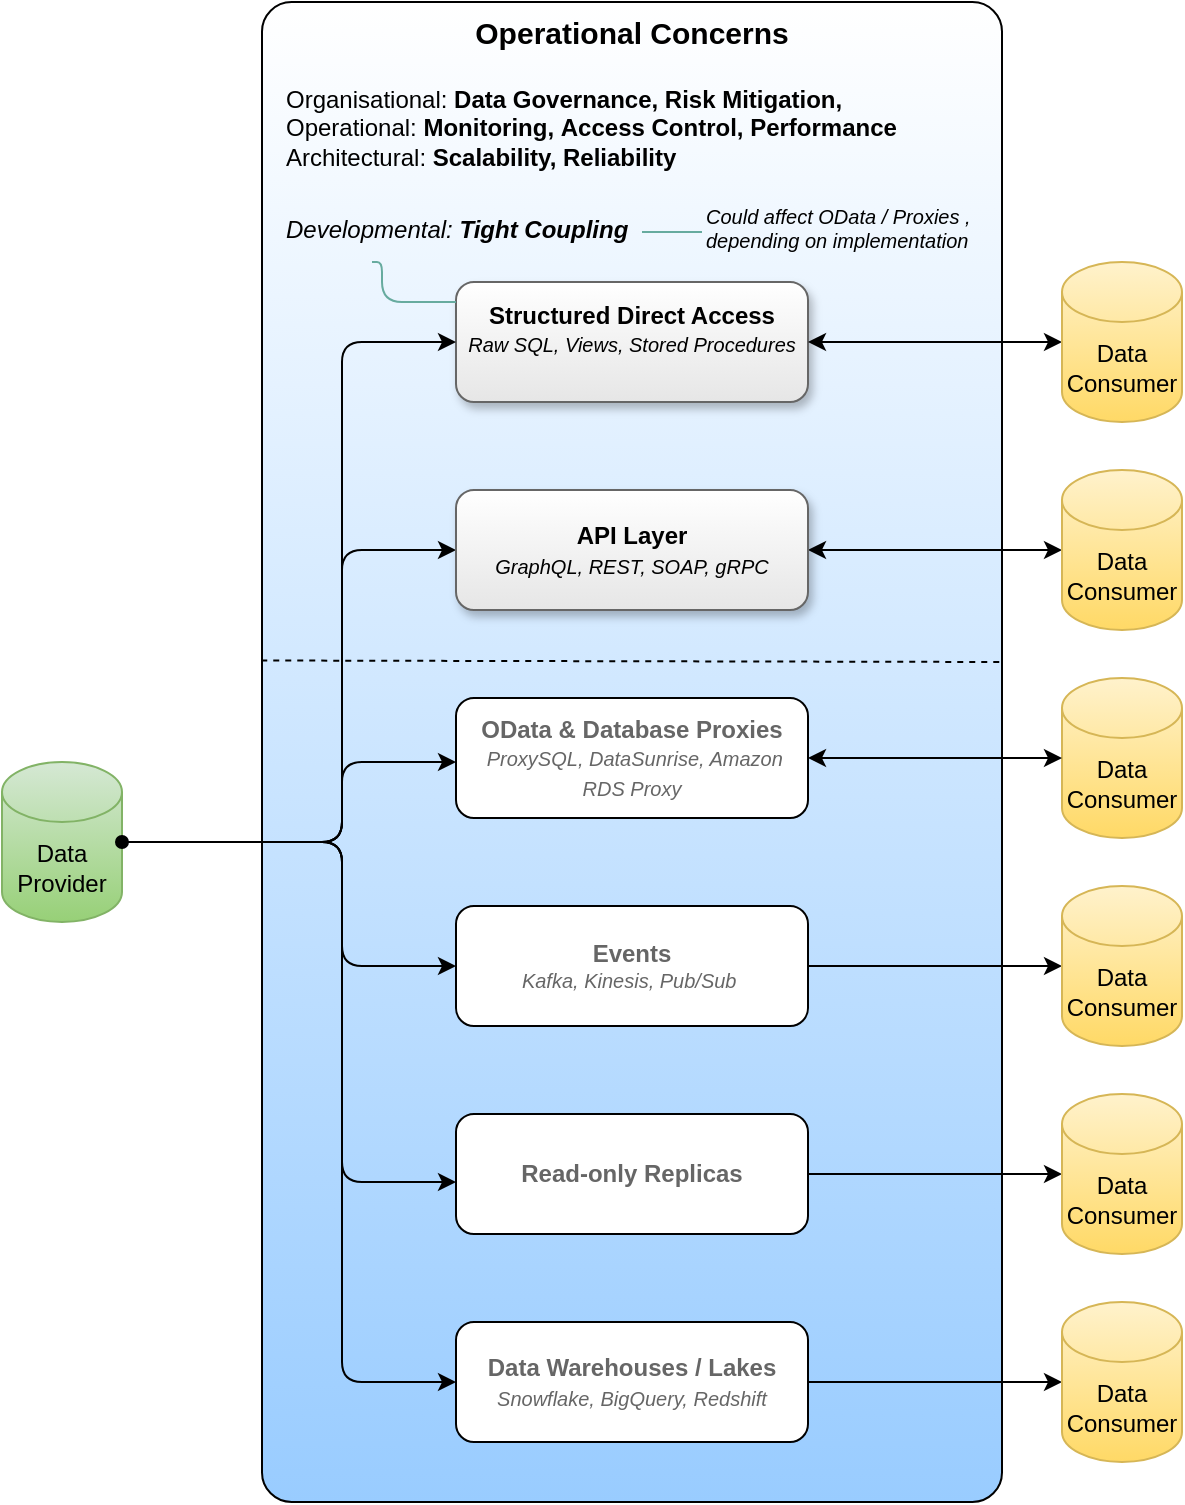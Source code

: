 <mxfile version="24.7.14">
  <diagram name="Page-1" id="mONdHRIMYKnqM0TNgiL-">
    <mxGraphModel dx="1500" dy="2062" grid="1" gridSize="10" guides="1" tooltips="1" connect="1" arrows="1" fold="1" page="1" pageScale="1" pageWidth="827" pageHeight="1169" math="0" shadow="0">
      <root>
        <mxCell id="0" />
        <mxCell id="1" parent="0" />
        <mxCell id="kMyG0eLLcCKG6U6ZfWgO-1" value="Data Provider" style="shape=cylinder3;whiteSpace=wrap;html=1;boundedLbl=1;backgroundOutline=1;size=15;fillColor=#d5e8d4;strokeColor=#82b366;gradientColor=#97d077;" vertex="1" parent="1">
          <mxGeometry x="30" y="360" width="60" height="80" as="geometry" />
        </mxCell>
        <mxCell id="kMyG0eLLcCKG6U6ZfWgO-17" value="Operational Concerns" style="rounded=1;whiteSpace=wrap;html=1;arcSize=4;horizontal=1;verticalAlign=top;gradientColor=#99CCFF;fontStyle=1;fontSize=15;" vertex="1" parent="1">
          <mxGeometry x="160" y="-20" width="370" height="750" as="geometry" />
        </mxCell>
        <mxCell id="kMyG0eLLcCKG6U6ZfWgO-2" value="&lt;b&gt;Structured Direct Access&lt;/b&gt;&lt;br&gt;&lt;i style=&quot;&quot;&gt;&lt;font style=&quot;font-size: 10px;&quot;&gt;Raw SQL, Views, Stored Procedures&lt;/font&gt;&lt;/i&gt;&lt;div style=&quot;font-size: 11px;&quot;&gt;&lt;i&gt;&lt;br&gt;&lt;/i&gt;&lt;/div&gt;" style="rounded=1;whiteSpace=wrap;html=1;shadow=1;fillColor=#FFFFFF;gradientColor=#E6E6E6;strokeColor=#666666;" vertex="1" parent="1">
          <mxGeometry x="257" y="120" width="176" height="60" as="geometry" />
        </mxCell>
        <mxCell id="kMyG0eLLcCKG6U6ZfWgO-6" value="&lt;div&gt;&lt;b style=&quot;&quot;&gt;Events&lt;/b&gt;&lt;/div&gt;&lt;div style=&quot;font-size: 10px;&quot;&gt;&lt;i&gt;Kafka, Kinesis, Pub/Sub&lt;/i&gt;&amp;nbsp;&lt;b style=&quot;&quot;&gt;&lt;/b&gt;&lt;/div&gt;" style="rounded=1;whiteSpace=wrap;html=1;fontColor=#666666;" vertex="1" parent="1">
          <mxGeometry x="257" y="432" width="176" height="60" as="geometry" />
        </mxCell>
        <mxCell id="kMyG0eLLcCKG6U6ZfWgO-7" value="&lt;div&gt;&lt;b style=&quot;&quot;&gt;Read-only Replicas&lt;/b&gt;&lt;/div&gt;" style="rounded=1;whiteSpace=wrap;html=1;fontColor=#666666;" vertex="1" parent="1">
          <mxGeometry x="257" y="536" width="176" height="60" as="geometry" />
        </mxCell>
        <mxCell id="kMyG0eLLcCKG6U6ZfWgO-8" value="&lt;div&gt;&lt;b style=&quot;&quot;&gt;Data Warehouses / Lakes&lt;/b&gt;&lt;/div&gt;&lt;div&gt;&lt;i&gt;&lt;font style=&quot;font-size: 10px;&quot;&gt;Snowflake, BigQuery, Redshift&lt;/font&gt;&lt;/i&gt;&lt;/div&gt;" style="rounded=1;whiteSpace=wrap;html=1;fontColor=#666666;" vertex="1" parent="1">
          <mxGeometry x="257" y="640" width="176" height="60" as="geometry" />
        </mxCell>
        <mxCell id="kMyG0eLLcCKG6U6ZfWgO-10" value="" style="endArrow=classic;html=1;rounded=1;edgeStyle=orthogonalEdgeStyle;" edge="1" parent="1" source="kMyG0eLLcCKG6U6ZfWgO-1" target="kMyG0eLLcCKG6U6ZfWgO-2">
          <mxGeometry width="50" height="50" relative="1" as="geometry">
            <mxPoint x="90" y="420.091" as="sourcePoint" />
            <mxPoint x="180" y="160" as="targetPoint" />
            <Array as="points">
              <mxPoint x="200" y="400" />
              <mxPoint x="200" y="150" />
            </Array>
          </mxGeometry>
        </mxCell>
        <mxCell id="kMyG0eLLcCKG6U6ZfWgO-13" value="" style="endArrow=classic;html=1;rounded=1;edgeStyle=orthogonalEdgeStyle;" edge="1" parent="1" source="kMyG0eLLcCKG6U6ZfWgO-1" target="kMyG0eLLcCKG6U6ZfWgO-6">
          <mxGeometry width="50" height="50" relative="1" as="geometry">
            <mxPoint x="90" y="420.091" as="sourcePoint" />
            <mxPoint x="300" y="180" as="targetPoint" />
            <Array as="points">
              <mxPoint x="200" y="400" />
              <mxPoint x="200" y="462" />
            </Array>
          </mxGeometry>
        </mxCell>
        <mxCell id="kMyG0eLLcCKG6U6ZfWgO-14" value="" style="endArrow=classic;html=1;rounded=1;edgeStyle=orthogonalEdgeStyle;" edge="1" parent="1" source="kMyG0eLLcCKG6U6ZfWgO-1" target="kMyG0eLLcCKG6U6ZfWgO-7">
          <mxGeometry width="50" height="50" relative="1" as="geometry">
            <mxPoint x="90" y="420.091" as="sourcePoint" />
            <mxPoint x="310" y="190" as="targetPoint" />
            <Array as="points">
              <mxPoint x="200" y="400" />
              <mxPoint x="200" y="570" />
            </Array>
          </mxGeometry>
        </mxCell>
        <mxCell id="kMyG0eLLcCKG6U6ZfWgO-18" value="" style="endArrow=classic;html=1;rounded=1;edgeStyle=orthogonalEdgeStyle;startArrow=classic;startFill=1;" edge="1" parent="1" source="kMyG0eLLcCKG6U6ZfWgO-2" target="kMyG0eLLcCKG6U6ZfWgO-21">
          <mxGeometry width="50" height="50" relative="1" as="geometry">
            <mxPoint x="170" y="360" as="sourcePoint" />
            <mxPoint x="610" y="420.091" as="targetPoint" />
            <Array as="points" />
          </mxGeometry>
        </mxCell>
        <mxCell id="kMyG0eLLcCKG6U6ZfWgO-19" value="" style="endArrow=classic;html=1;rounded=1;edgeStyle=orthogonalEdgeStyle;startArrow=oval;startFill=1;" edge="1" parent="1" source="kMyG0eLLcCKG6U6ZfWgO-1" target="kMyG0eLLcCKG6U6ZfWgO-8">
          <mxGeometry width="50" height="50" relative="1" as="geometry">
            <mxPoint x="90" y="420.091" as="sourcePoint" />
            <mxPoint x="280" y="590" as="targetPoint" />
            <Array as="points">
              <mxPoint x="200" y="400" />
              <mxPoint x="200" y="670" />
            </Array>
          </mxGeometry>
        </mxCell>
        <mxCell id="kMyG0eLLcCKG6U6ZfWgO-20" value="Organisational:&amp;nbsp;&lt;b&gt;Data Governance, Risk Mitigation,&amp;nbsp;&lt;/b&gt;&lt;div&gt;&lt;span style=&quot;background-color: initial;&quot;&gt;Operational:&amp;nbsp;&lt;b&gt;Monitoring,&amp;nbsp;&lt;/b&gt;&lt;/span&gt;&lt;b style=&quot;background-color: initial;&quot;&gt;Access Control, Performance&lt;/b&gt;&lt;/div&gt;&lt;div&gt;&lt;span style=&quot;background-color: initial;&quot;&gt;Architectural:&amp;nbsp;&lt;b&gt;Scalability,&amp;nbsp;&lt;/b&gt;&lt;/span&gt;&lt;b style=&quot;background-color: initial;&quot;&gt;Reliability&lt;/b&gt;&lt;/div&gt;&lt;div&gt;&lt;br&gt;&lt;/div&gt;" style="text;html=1;align=left;verticalAlign=middle;whiteSpace=wrap;rounded=0;" vertex="1" parent="1">
          <mxGeometry x="170" y="20" width="320" height="60" as="geometry" />
        </mxCell>
        <mxCell id="kMyG0eLLcCKG6U6ZfWgO-21" value="Data Consumer" style="shape=cylinder3;whiteSpace=wrap;html=1;boundedLbl=1;backgroundOutline=1;size=15;fillColor=#fff2cc;strokeColor=#d6b656;gradientColor=#ffd966;" vertex="1" parent="1">
          <mxGeometry x="560" y="110" width="60" height="80" as="geometry" />
        </mxCell>
        <mxCell id="kMyG0eLLcCKG6U6ZfWgO-22" value="" style="endArrow=classic;html=1;rounded=1;edgeStyle=orthogonalEdgeStyle;strokeColor=default;align=center;verticalAlign=middle;fontFamily=Helvetica;fontSize=11;fontColor=default;labelBackgroundColor=default;startArrow=classic;startFill=1;" edge="1" parent="1" target="kMyG0eLLcCKG6U6ZfWgO-5" source="kMyG0eLLcCKG6U6ZfWgO-23">
          <mxGeometry width="50" height="50" relative="1" as="geometry">
            <mxPoint x="446" y="250" as="sourcePoint" />
            <mxPoint x="610" y="520.091" as="targetPoint" />
            <Array as="points" />
          </mxGeometry>
        </mxCell>
        <mxCell id="kMyG0eLLcCKG6U6ZfWgO-23" value="Data Consumer" style="shape=cylinder3;whiteSpace=wrap;html=1;boundedLbl=1;backgroundOutline=1;size=15;fillColor=#fff2cc;strokeColor=#d6b656;gradientColor=#ffd966;" vertex="1" parent="1">
          <mxGeometry x="560" y="214" width="60" height="80" as="geometry" />
        </mxCell>
        <mxCell id="kMyG0eLLcCKG6U6ZfWgO-25" value="Data Consumer" style="shape=cylinder3;whiteSpace=wrap;html=1;boundedLbl=1;backgroundOutline=1;size=15;fillColor=#fff2cc;strokeColor=#d6b656;gradientColor=#ffd966;" vertex="1" parent="1">
          <mxGeometry x="560" y="318" width="60" height="80" as="geometry" />
        </mxCell>
        <mxCell id="kMyG0eLLcCKG6U6ZfWgO-26" value="" style="endArrow=classic;html=1;rounded=1;edgeStyle=orthogonalEdgeStyle;" edge="1" parent="1" target="kMyG0eLLcCKG6U6ZfWgO-27" source="kMyG0eLLcCKG6U6ZfWgO-6">
          <mxGeometry width="50" height="50" relative="1" as="geometry">
            <mxPoint x="446" y="460" as="sourcePoint" />
            <mxPoint x="610" y="730.091" as="targetPoint" />
            <Array as="points" />
          </mxGeometry>
        </mxCell>
        <mxCell id="kMyG0eLLcCKG6U6ZfWgO-27" value="Data Consumer" style="shape=cylinder3;whiteSpace=wrap;html=1;boundedLbl=1;backgroundOutline=1;size=15;fillColor=#fff2cc;strokeColor=#d6b656;gradientColor=#ffd966;" vertex="1" parent="1">
          <mxGeometry x="560" y="422" width="60" height="80" as="geometry" />
        </mxCell>
        <mxCell id="kMyG0eLLcCKG6U6ZfWgO-28" value="" style="endArrow=classic;html=1;rounded=1;edgeStyle=orthogonalEdgeStyle;" edge="1" parent="1" target="kMyG0eLLcCKG6U6ZfWgO-29" source="kMyG0eLLcCKG6U6ZfWgO-7">
          <mxGeometry width="50" height="50" relative="1" as="geometry">
            <mxPoint x="446" y="570" as="sourcePoint" />
            <mxPoint x="610" y="840.091" as="targetPoint" />
            <Array as="points" />
          </mxGeometry>
        </mxCell>
        <mxCell id="kMyG0eLLcCKG6U6ZfWgO-29" value="Data Consumer" style="shape=cylinder3;whiteSpace=wrap;html=1;boundedLbl=1;backgroundOutline=1;size=15;fillColor=#fff2cc;strokeColor=#d6b656;gradientColor=#ffd966;" vertex="1" parent="1">
          <mxGeometry x="560" y="526" width="60" height="80" as="geometry" />
        </mxCell>
        <mxCell id="kMyG0eLLcCKG6U6ZfWgO-30" value="" style="endArrow=classic;html=1;rounded=1;edgeStyle=orthogonalEdgeStyle;" edge="1" parent="1" target="kMyG0eLLcCKG6U6ZfWgO-31" source="kMyG0eLLcCKG6U6ZfWgO-8">
          <mxGeometry width="50" height="50" relative="1" as="geometry">
            <mxPoint x="446" y="690" as="sourcePoint" />
            <mxPoint x="610" y="960.091" as="targetPoint" />
            <Array as="points" />
          </mxGeometry>
        </mxCell>
        <mxCell id="kMyG0eLLcCKG6U6ZfWgO-31" value="Data Consumer" style="shape=cylinder3;whiteSpace=wrap;html=1;boundedLbl=1;backgroundOutline=1;size=15;fillColor=#fff2cc;strokeColor=#d6b656;gradientColor=#ffd966;" vertex="1" parent="1">
          <mxGeometry x="560" y="630" width="60" height="80" as="geometry" />
        </mxCell>
        <mxCell id="kMyG0eLLcCKG6U6ZfWgO-33" value="&lt;span style=&quot;forced-color-adjust: none; color: rgb(0, 0, 0); font-family: Helvetica; font-size: 12px; font-variant-ligatures: normal; font-variant-caps: normal; font-weight: 400; letter-spacing: normal; orphans: 2; text-align: left; text-indent: 0px; text-transform: none; widows: 2; word-spacing: 0px; -webkit-text-stroke-width: 0px; white-space: normal; background-color: initial; text-decoration-thickness: initial; text-decoration-style: initial; text-decoration-color: initial;&quot;&gt;Developmental:&lt;span&gt;&amp;nbsp;&lt;/span&gt;&lt;/span&gt;&lt;b style=&quot;forced-color-adjust: none; color: rgb(0, 0, 0); font-family: Helvetica; font-size: 12px; font-variant-ligatures: normal; font-variant-caps: normal; letter-spacing: normal; orphans: 2; text-align: left; text-indent: 0px; text-transform: none; widows: 2; word-spacing: 0px; -webkit-text-stroke-width: 0px; white-space: normal; background-color: initial; text-decoration-thickness: initial; text-decoration-style: initial; text-decoration-color: initial;&quot;&gt;Tight Coupling&lt;/b&gt;" style="text;whiteSpace=wrap;html=1;fontStyle=2" vertex="1" parent="1">
          <mxGeometry x="170" y="80" width="180" height="30" as="geometry" />
        </mxCell>
        <mxCell id="kMyG0eLLcCKG6U6ZfWgO-35" value="" style="endArrow=none;html=1;strokeWidth=1;rounded=1;edgeStyle=orthogonalEdgeStyle;strokeColor=#67AB9F;curved=0;entryX=0.25;entryY=1;entryDx=0;entryDy=0;" edge="1" parent="1" source="kMyG0eLLcCKG6U6ZfWgO-2" target="kMyG0eLLcCKG6U6ZfWgO-33">
          <mxGeometry width="50" height="50" relative="1" as="geometry">
            <mxPoint x="702" y="120" as="sourcePoint" />
            <mxPoint x="352.857" y="100" as="targetPoint" />
            <Array as="points">
              <mxPoint x="220" y="130" />
            </Array>
          </mxGeometry>
        </mxCell>
        <mxCell id="kMyG0eLLcCKG6U6ZfWgO-36" value="Could affect OData / Proxies , depending on implementation" style="text;whiteSpace=wrap;html=1;fontStyle=2;fontSize=10;" vertex="1" parent="1">
          <mxGeometry x="380" y="75" width="140" height="40" as="geometry" />
        </mxCell>
        <mxCell id="kMyG0eLLcCKG6U6ZfWgO-37" value="" style="endArrow=none;html=1;strokeWidth=1;rounded=1;edgeStyle=orthogonalEdgeStyle;strokeColor=#67AB9F;curved=0;" edge="1" parent="1" source="kMyG0eLLcCKG6U6ZfWgO-36" target="kMyG0eLLcCKG6U6ZfWgO-33">
          <mxGeometry width="50" height="50" relative="1" as="geometry">
            <mxPoint x="410" y="130" as="sourcePoint" />
            <mxPoint x="362.857" y="110" as="targetPoint" />
            <Array as="points" />
          </mxGeometry>
        </mxCell>
        <mxCell id="kMyG0eLLcCKG6U6ZfWgO-38" value="" style="endArrow=classic;html=1;rounded=1;edgeStyle=orthogonalEdgeStyle;" edge="1" parent="1" source="kMyG0eLLcCKG6U6ZfWgO-1" target="kMyG0eLLcCKG6U6ZfWgO-5">
          <mxGeometry width="50" height="50" relative="1" as="geometry">
            <mxPoint x="90" y="400" as="sourcePoint" />
            <mxPoint x="378" y="362" as="targetPoint" />
            <Array as="points">
              <mxPoint x="200" y="400" />
            </Array>
          </mxGeometry>
        </mxCell>
        <mxCell id="kMyG0eLLcCKG6U6ZfWgO-5" value="&lt;div&gt;&lt;b style=&quot;&quot;&gt;API Layer&lt;/b&gt;&lt;/div&gt;&lt;div&gt;&lt;i&gt;&lt;font style=&quot;font-size: 10px;&quot;&gt;GraphQL, REST, SOAP, gRPC&lt;/font&gt;&lt;/i&gt;&lt;/div&gt;" style="rounded=1;whiteSpace=wrap;html=1;fillColor=#FFFFFF;gradientColor=#E6E6E6;strokeColor=#666666;shadow=1;align=center;verticalAlign=middle;fontFamily=Helvetica;fontSize=12;fontColor=default;" vertex="1" parent="1">
          <mxGeometry x="257" y="224" width="176" height="60" as="geometry" />
        </mxCell>
        <mxCell id="kMyG0eLLcCKG6U6ZfWgO-39" value="" style="endArrow=classic;html=1;rounded=1;edgeStyle=orthogonalEdgeStyle;" edge="1" parent="1" source="kMyG0eLLcCKG6U6ZfWgO-1" target="kMyG0eLLcCKG6U6ZfWgO-4">
          <mxGeometry width="50" height="50" relative="1" as="geometry">
            <mxPoint x="90" y="400" as="sourcePoint" />
            <mxPoint x="345" y="284" as="targetPoint" />
            <Array as="points">
              <mxPoint x="200" y="400" />
              <mxPoint x="200" y="360" />
            </Array>
          </mxGeometry>
        </mxCell>
        <mxCell id="kMyG0eLLcCKG6U6ZfWgO-4" value="&lt;div&gt;&lt;b style=&quot;&quot;&gt;OData &amp;amp; Database Proxies&lt;/b&gt;&lt;/div&gt;&lt;div&gt;&lt;i&gt;&lt;font style=&quot;font-size: 10px;&quot;&gt;&amp;nbsp;ProxySQL, DataSunrise, Amazon RDS Proxy&lt;/font&gt;&lt;/i&gt;&lt;/div&gt;" style="rounded=1;whiteSpace=wrap;html=1;fontColor=#666666;" vertex="1" parent="1">
          <mxGeometry x="257" y="328" width="176" height="60" as="geometry" />
        </mxCell>
        <mxCell id="kMyG0eLLcCKG6U6ZfWgO-40" value="" style="endArrow=classic;html=1;rounded=1;edgeStyle=orthogonalEdgeStyle;strokeColor=default;align=center;verticalAlign=middle;fontFamily=Helvetica;fontSize=11;fontColor=default;labelBackgroundColor=default;startArrow=classic;startFill=1;" edge="1" parent="1" source="kMyG0eLLcCKG6U6ZfWgO-25" target="kMyG0eLLcCKG6U6ZfWgO-4">
          <mxGeometry width="50" height="50" relative="1" as="geometry">
            <mxPoint x="570" y="264" as="sourcePoint" />
            <mxPoint x="443" y="264" as="targetPoint" />
            <Array as="points" />
          </mxGeometry>
        </mxCell>
        <mxCell id="kMyG0eLLcCKG6U6ZfWgO-41" value="" style="endArrow=none;html=1;rounded=0;exitX=-0.001;exitY=0.439;exitDx=0;exitDy=0;exitPerimeter=0;dashed=1;" edge="1" parent="1" source="kMyG0eLLcCKG6U6ZfWgO-17">
          <mxGeometry width="50" height="50" relative="1" as="geometry">
            <mxPoint x="200" y="310" as="sourcePoint" />
            <mxPoint x="530" y="310" as="targetPoint" />
          </mxGeometry>
        </mxCell>
      </root>
    </mxGraphModel>
  </diagram>
</mxfile>
